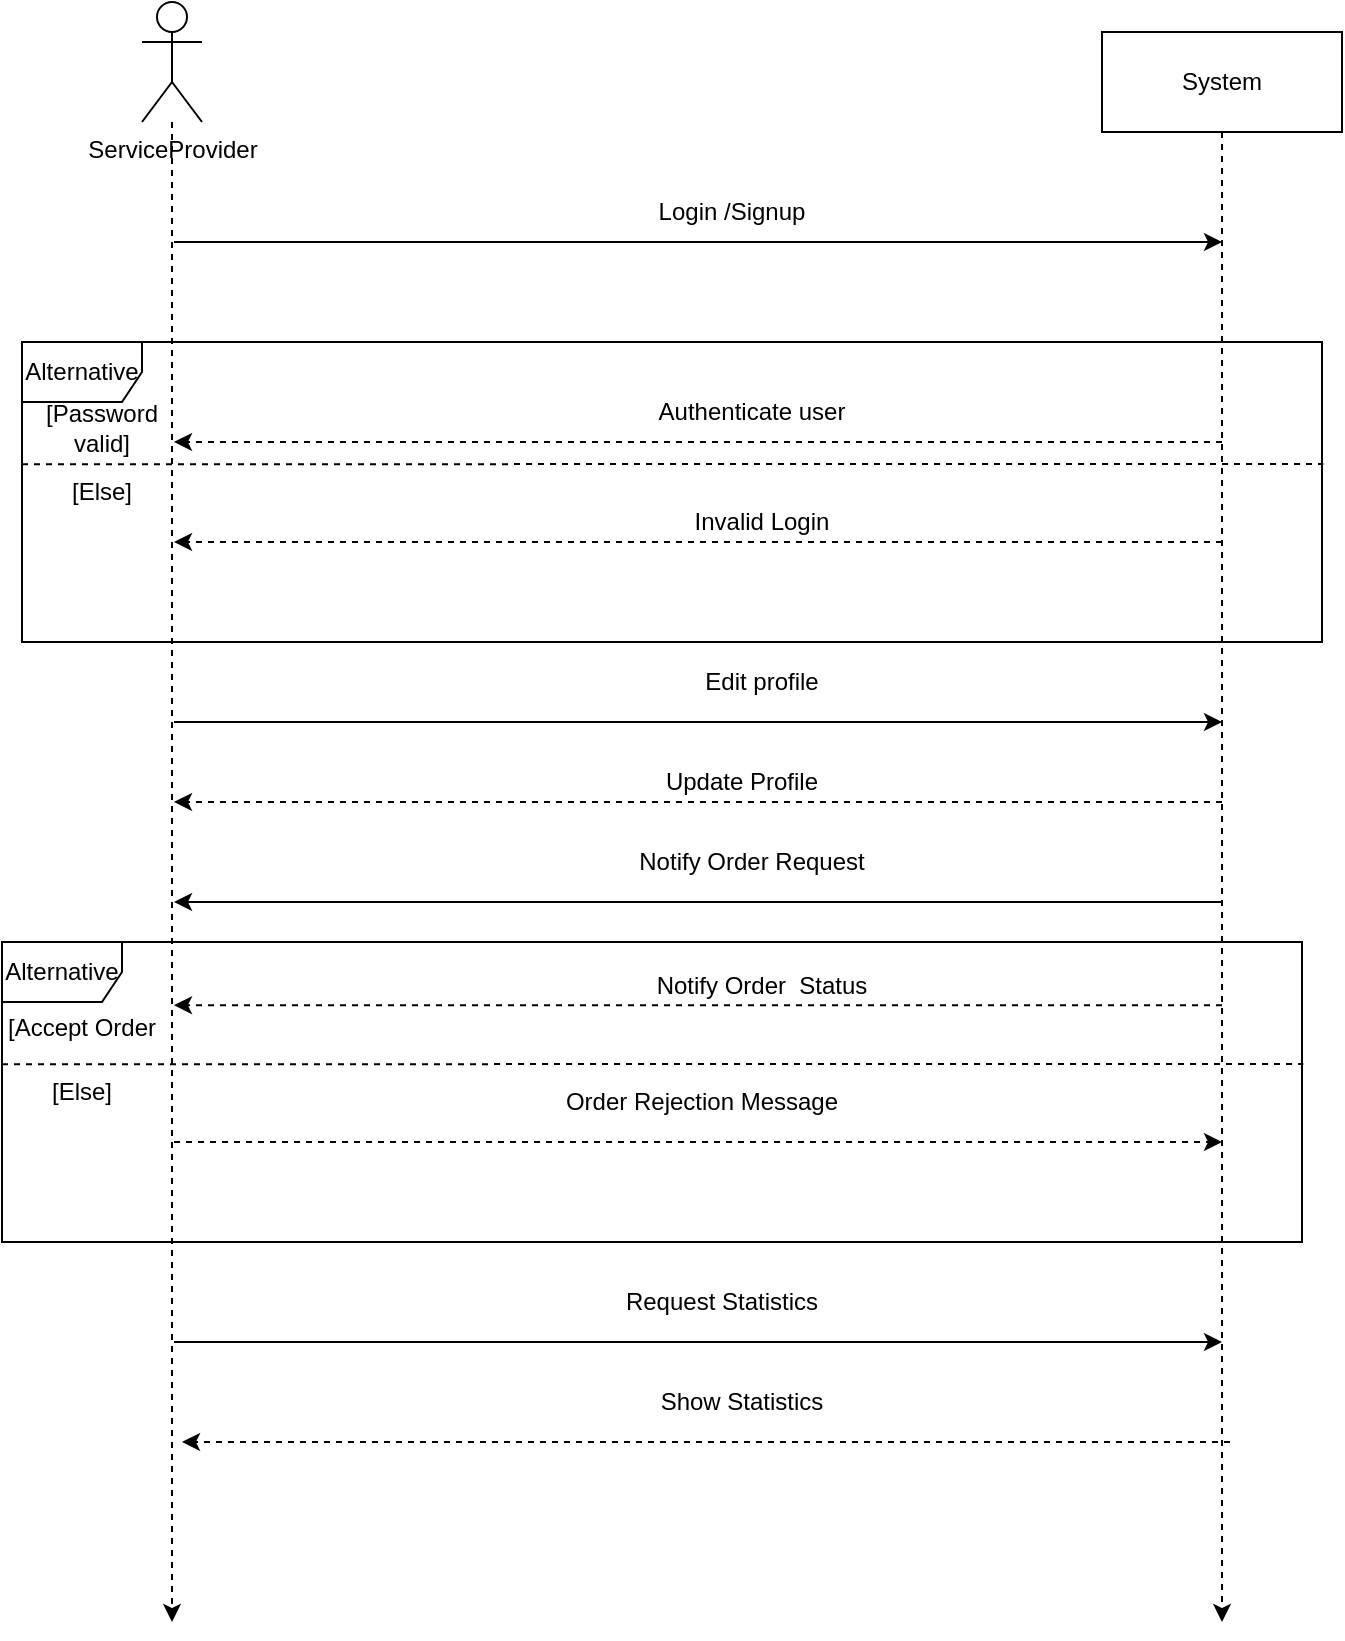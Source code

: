 <mxfile version="15.6.1" type="device"><diagram id="p2t2i37RE3Y0itvDsc6b" name="Page-1"><mxGraphModel dx="1038" dy="487" grid="1" gridSize="10" guides="1" tooltips="1" connect="1" arrows="1" fold="1" page="1" pageScale="1" pageWidth="850" pageHeight="1100" math="0" shadow="0"><root><mxCell id="0"/><mxCell id="1" parent="0"/><mxCell id="wVkCLelAKUqzrXg1Jh_i-27" value="" style="group" vertex="1" connectable="0" parent="1"><mxGeometry x="40" y="170" width="650" height="150" as="geometry"/></mxCell><mxCell id="wVkCLelAKUqzrXg1Jh_i-11" value="Alternative" style="shape=umlFrame;whiteSpace=wrap;html=1;" vertex="1" parent="wVkCLelAKUqzrXg1Jh_i-27"><mxGeometry width="650" height="150" as="geometry"/></mxCell><mxCell id="wVkCLelAKUqzrXg1Jh_i-26" value="" style="endArrow=none;html=1;rounded=0;dashed=1;entryX=1.001;entryY=0.407;entryDx=0;entryDy=0;entryPerimeter=0;" edge="1" parent="wVkCLelAKUqzrXg1Jh_i-27" target="wVkCLelAKUqzrXg1Jh_i-11"><mxGeometry width="50" height="50" relative="1" as="geometry"><mxPoint y="61.071" as="sourcePoint"/><mxPoint x="410" y="-85.714" as="targetPoint"/></mxGeometry></mxCell><mxCell id="wVkCLelAKUqzrXg1Jh_i-28" value="[Password valid]" style="text;html=1;strokeColor=none;fillColor=none;align=center;verticalAlign=middle;whiteSpace=wrap;rounded=0;" vertex="1" parent="wVkCLelAKUqzrXg1Jh_i-27"><mxGeometry y="31.579" width="80" height="23.684" as="geometry"/></mxCell><mxCell id="wVkCLelAKUqzrXg1Jh_i-30" value="[Else]" style="text;html=1;strokeColor=none;fillColor=none;align=center;verticalAlign=middle;whiteSpace=wrap;rounded=0;" vertex="1" parent="wVkCLelAKUqzrXg1Jh_i-27"><mxGeometry y="63.158" width="80" height="23.684" as="geometry"/></mxCell><mxCell id="wVkCLelAKUqzrXg1Jh_i-4" style="edgeStyle=orthogonalEdgeStyle;rounded=0;orthogonalLoop=1;jettySize=auto;html=1;dashed=1;" edge="1" parent="1" source="wVkCLelAKUqzrXg1Jh_i-1"><mxGeometry relative="1" as="geometry"><mxPoint x="115" y="810" as="targetPoint"/></mxGeometry></mxCell><mxCell id="wVkCLelAKUqzrXg1Jh_i-1" value="ServiceProvider" style="shape=umlActor;verticalLabelPosition=bottom;verticalAlign=top;html=1;outlineConnect=0;" vertex="1" parent="1"><mxGeometry x="100" width="30" height="60" as="geometry"/></mxCell><mxCell id="wVkCLelAKUqzrXg1Jh_i-3" style="edgeStyle=orthogonalEdgeStyle;rounded=0;orthogonalLoop=1;jettySize=auto;html=1;dashed=1;" edge="1" parent="1" source="wVkCLelAKUqzrXg1Jh_i-2"><mxGeometry relative="1" as="geometry"><mxPoint x="640" y="810" as="targetPoint"/></mxGeometry></mxCell><mxCell id="wVkCLelAKUqzrXg1Jh_i-2" value="System" style="rounded=0;whiteSpace=wrap;html=1;" vertex="1" parent="1"><mxGeometry x="580" y="15" width="120" height="50" as="geometry"/></mxCell><mxCell id="wVkCLelAKUqzrXg1Jh_i-6" value="" style="endArrow=classic;html=1;rounded=0;" edge="1" parent="1"><mxGeometry width="50" height="50" relative="1" as="geometry"><mxPoint x="116" y="120" as="sourcePoint"/><mxPoint x="640" y="120" as="targetPoint"/></mxGeometry></mxCell><mxCell id="wVkCLelAKUqzrXg1Jh_i-9" value="Login /Signup" style="text;html=1;strokeColor=none;fillColor=none;align=center;verticalAlign=middle;whiteSpace=wrap;rounded=0;" vertex="1" parent="1"><mxGeometry x="320" y="90" width="150" height="30" as="geometry"/></mxCell><mxCell id="wVkCLelAKUqzrXg1Jh_i-14" value="" style="endArrow=classic;html=1;rounded=0;dashed=1;" edge="1" parent="1"><mxGeometry width="50" height="50" relative="1" as="geometry"><mxPoint x="640" y="220" as="sourcePoint"/><mxPoint x="116" y="220" as="targetPoint"/></mxGeometry></mxCell><mxCell id="wVkCLelAKUqzrXg1Jh_i-16" value="Authenticate user" style="text;html=1;strokeColor=none;fillColor=none;align=center;verticalAlign=middle;whiteSpace=wrap;rounded=0;" vertex="1" parent="1"><mxGeometry x="330" y="190" width="150" height="30" as="geometry"/></mxCell><mxCell id="wVkCLelAKUqzrXg1Jh_i-17" value="" style="endArrow=classic;html=1;rounded=0;dashed=1;" edge="1" parent="1"><mxGeometry width="50" height="50" relative="1" as="geometry"><mxPoint x="640" y="270" as="sourcePoint"/><mxPoint x="116" y="270" as="targetPoint"/></mxGeometry></mxCell><mxCell id="wVkCLelAKUqzrXg1Jh_i-19" value="Invalid Login" style="text;html=1;strokeColor=none;fillColor=none;align=center;verticalAlign=middle;whiteSpace=wrap;rounded=0;" vertex="1" parent="1"><mxGeometry x="330" y="250" width="160" height="20" as="geometry"/></mxCell><mxCell id="wVkCLelAKUqzrXg1Jh_i-31" value="" style="endArrow=classic;html=1;rounded=0;" edge="1" parent="1"><mxGeometry width="50" height="50" relative="1" as="geometry"><mxPoint x="116" y="360" as="sourcePoint"/><mxPoint x="640" y="360" as="targetPoint"/></mxGeometry></mxCell><mxCell id="wVkCLelAKUqzrXg1Jh_i-32" value="" style="endArrow=classic;html=1;rounded=0;dashed=1;" edge="1" parent="1"><mxGeometry width="50" height="50" relative="1" as="geometry"><mxPoint x="640" y="400" as="sourcePoint"/><mxPoint x="116" y="400" as="targetPoint"/></mxGeometry></mxCell><mxCell id="wVkCLelAKUqzrXg1Jh_i-33" value="" style="endArrow=classic;html=1;rounded=0;dashed=1;" edge="1" parent="1"><mxGeometry width="50" height="50" relative="1" as="geometry"><mxPoint x="644" y="720" as="sourcePoint"/><mxPoint x="120" y="720" as="targetPoint"/></mxGeometry></mxCell><mxCell id="wVkCLelAKUqzrXg1Jh_i-36" value="" style="endArrow=classic;html=1;rounded=0;" edge="1" parent="1"><mxGeometry width="50" height="50" relative="1" as="geometry"><mxPoint x="116" y="670" as="sourcePoint"/><mxPoint x="640" y="670" as="targetPoint"/></mxGeometry></mxCell><mxCell id="wVkCLelAKUqzrXg1Jh_i-39" value="" style="endArrow=classic;html=1;rounded=0;" edge="1" parent="1"><mxGeometry width="50" height="50" relative="1" as="geometry"><mxPoint x="640" y="450" as="sourcePoint"/><mxPoint x="116" y="450" as="targetPoint"/></mxGeometry></mxCell><mxCell id="wVkCLelAKUqzrXg1Jh_i-44" value="Edit profile" style="text;html=1;strokeColor=none;fillColor=none;align=center;verticalAlign=middle;whiteSpace=wrap;rounded=0;" vertex="1" parent="1"><mxGeometry x="330" y="330" width="160" height="20" as="geometry"/></mxCell><mxCell id="wVkCLelAKUqzrXg1Jh_i-45" value="Update Profile" style="text;html=1;strokeColor=none;fillColor=none;align=center;verticalAlign=middle;whiteSpace=wrap;rounded=0;" vertex="1" parent="1"><mxGeometry x="320" y="380" width="160" height="20" as="geometry"/></mxCell><mxCell id="wVkCLelAKUqzrXg1Jh_i-73" value="" style="group" vertex="1" connectable="0" parent="1"><mxGeometry x="30" y="470" width="650" height="150" as="geometry"/></mxCell><mxCell id="wVkCLelAKUqzrXg1Jh_i-75" value="" style="endArrow=none;html=1;rounded=0;dashed=1;entryX=1.001;entryY=0.407;entryDx=0;entryDy=0;entryPerimeter=0;" edge="1" parent="wVkCLelAKUqzrXg1Jh_i-73" target="wVkCLelAKUqzrXg1Jh_i-74"><mxGeometry width="50" height="50" relative="1" as="geometry"><mxPoint y="61.071" as="sourcePoint"/><mxPoint x="410" y="-85.714" as="targetPoint"/></mxGeometry></mxCell><mxCell id="wVkCLelAKUqzrXg1Jh_i-76" value="[Accept Order" style="text;html=1;strokeColor=none;fillColor=none;align=center;verticalAlign=middle;whiteSpace=wrap;rounded=0;" vertex="1" parent="wVkCLelAKUqzrXg1Jh_i-73"><mxGeometry y="31.579" width="80" height="23.684" as="geometry"/></mxCell><mxCell id="wVkCLelAKUqzrXg1Jh_i-77" value="[Else]" style="text;html=1;strokeColor=none;fillColor=none;align=center;verticalAlign=middle;whiteSpace=wrap;rounded=0;" vertex="1" parent="wVkCLelAKUqzrXg1Jh_i-73"><mxGeometry y="63.158" width="80" height="23.684" as="geometry"/></mxCell><mxCell id="wVkCLelAKUqzrXg1Jh_i-38" value="" style="endArrow=classic;html=1;rounded=0;dashed=1;" edge="1" parent="wVkCLelAKUqzrXg1Jh_i-73"><mxGeometry width="50" height="50" relative="1" as="geometry"><mxPoint x="610" y="31.58" as="sourcePoint"/><mxPoint x="86" y="31.58" as="targetPoint"/></mxGeometry></mxCell><mxCell id="wVkCLelAKUqzrXg1Jh_i-66" value="Notify Order&amp;nbsp; Status" style="text;html=1;strokeColor=none;fillColor=none;align=center;verticalAlign=middle;whiteSpace=wrap;rounded=0;" vertex="1" parent="wVkCLelAKUqzrXg1Jh_i-73"><mxGeometry x="300" y="11.58" width="160" height="20" as="geometry"/></mxCell><mxCell id="wVkCLelAKUqzrXg1Jh_i-42" value="" style="endArrow=classic;html=1;rounded=0;dashed=1;" edge="1" parent="wVkCLelAKUqzrXg1Jh_i-73"><mxGeometry width="50" height="50" relative="1" as="geometry"><mxPoint x="86" y="100" as="sourcePoint"/><mxPoint x="610" y="100" as="targetPoint"/></mxGeometry></mxCell><mxCell id="wVkCLelAKUqzrXg1Jh_i-67" value="Order Rejection Message" style="text;html=1;strokeColor=none;fillColor=none;align=center;verticalAlign=middle;whiteSpace=wrap;rounded=0;" vertex="1" parent="wVkCLelAKUqzrXg1Jh_i-73"><mxGeometry x="270" y="70" width="160" height="20" as="geometry"/></mxCell><mxCell id="wVkCLelAKUqzrXg1Jh_i-74" value="Alternative" style="shape=umlFrame;whiteSpace=wrap;html=1;" vertex="1" parent="wVkCLelAKUqzrXg1Jh_i-73"><mxGeometry width="650" height="150" as="geometry"/></mxCell><mxCell id="wVkCLelAKUqzrXg1Jh_i-78" value="Request Statistics" style="text;html=1;strokeColor=none;fillColor=none;align=center;verticalAlign=middle;whiteSpace=wrap;rounded=0;" vertex="1" parent="1"><mxGeometry x="310" y="640" width="160" height="20" as="geometry"/></mxCell><mxCell id="wVkCLelAKUqzrXg1Jh_i-79" value="Show Statistics" style="text;html=1;strokeColor=none;fillColor=none;align=center;verticalAlign=middle;whiteSpace=wrap;rounded=0;" vertex="1" parent="1"><mxGeometry x="320" y="690" width="160" height="20" as="geometry"/></mxCell><mxCell id="wVkCLelAKUqzrXg1Jh_i-80" value="Notify Order Request" style="text;html=1;strokeColor=none;fillColor=none;align=center;verticalAlign=middle;whiteSpace=wrap;rounded=0;" vertex="1" parent="1"><mxGeometry x="325" y="420" width="160" height="20" as="geometry"/></mxCell></root></mxGraphModel></diagram></mxfile>